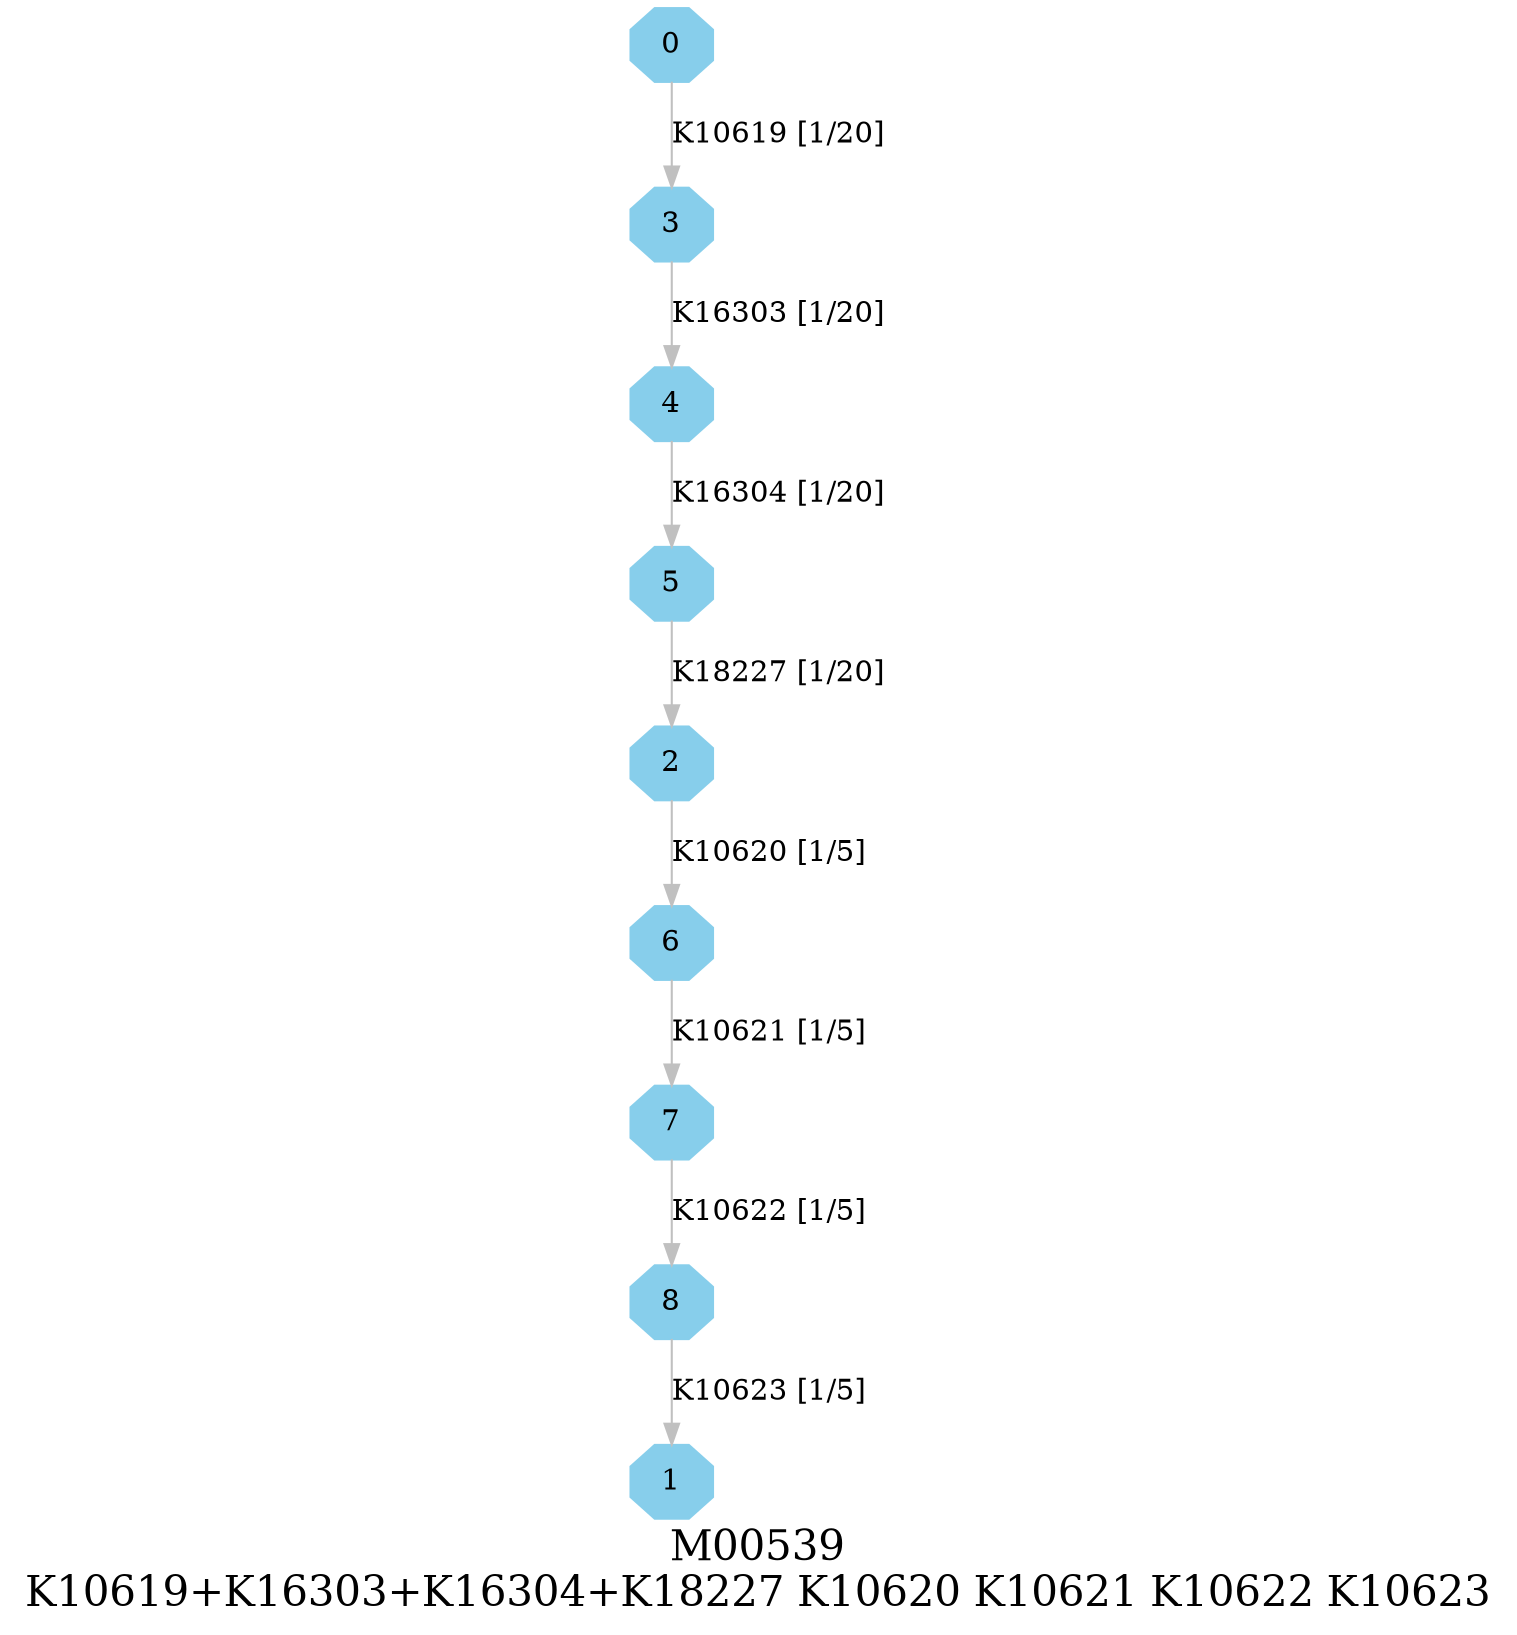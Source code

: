 digraph G {
graph [label="M00539
K10619+K16303+K16304+K18227 K10620 K10621 K10622 K10623",fontsize=20];
node [shape=box,style=filled];
edge [len=3,color=grey];
{node [width=.3,height=.3,shape=octagon,style=filled,color=skyblue] 0 1 2 3 4 5 6 7 8 }
0 -> 3 [label="K10619 [1/20]"];
2 -> 6 [label="K10620 [1/5]"];
3 -> 4 [label="K16303 [1/20]"];
4 -> 5 [label="K16304 [1/20]"];
5 -> 2 [label="K18227 [1/20]"];
6 -> 7 [label="K10621 [1/5]"];
7 -> 8 [label="K10622 [1/5]"];
8 -> 1 [label="K10623 [1/5]"];
}